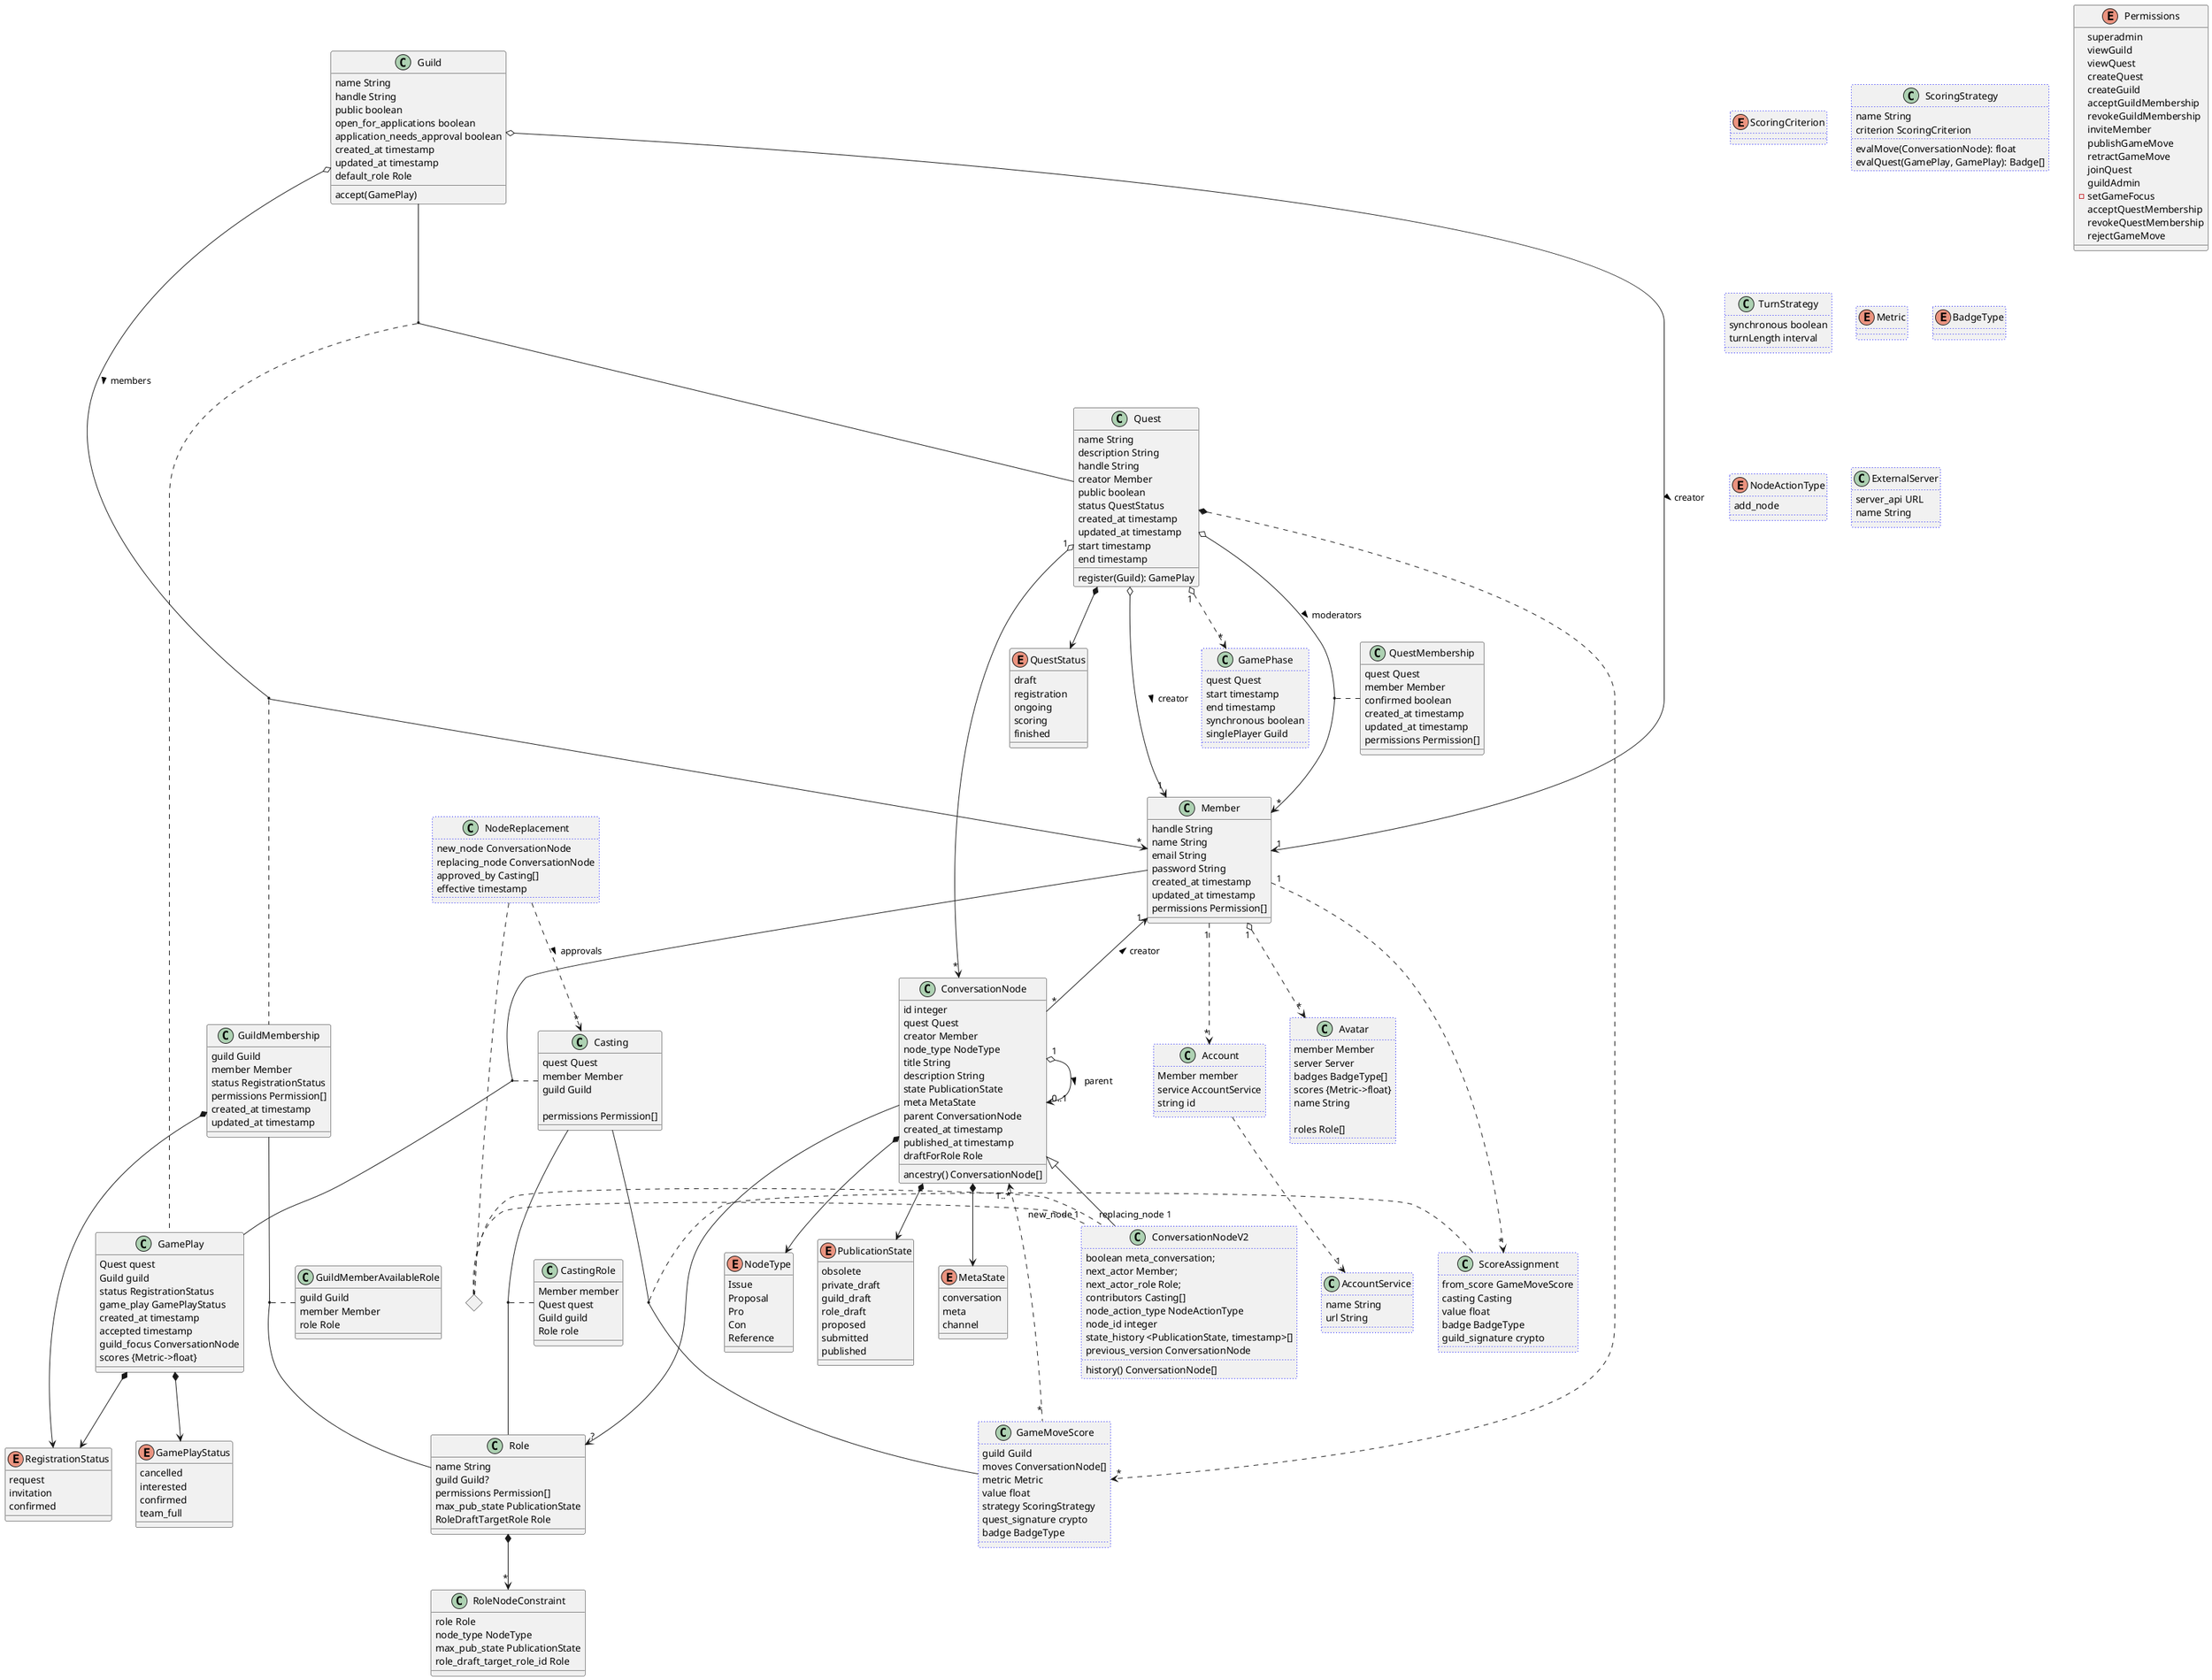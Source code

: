 @startuml sensecraft_planning

  enum ScoringCriterion #line.dotted:blue {
    
  }

  enum NodeType {
    Issue
    Proposal
    Pro
    Con
    Reference
  }

  class ScoringStrategy #line.dotted:blue {
    name String
    criterion ScoringCriterion
    evalMove(ConversationNode): float
    evalQuest(GamePlay, GamePlay): Badge[]
  }

  class AccountService #line.dotted:blue {
    name String
    url String
  }

  enum RegistrationStatus {
    request
    invitation
    confirmed
  }


  enum QuestStatus {
    draft
    registration
    ongoing
    scoring
    finished
  }

  enum GamePlayStatus {
    cancelled
    interested
    confirmed
    team_full
  }

  enum Permissions {
    superadmin
    viewGuild
    viewQuest
    createQuest
    createGuild
    ' Guild permissions
    acceptGuildMembership
    revokeGuildMembership
    inviteMember
    publishGameMove
    retractGameMove
    joinQuest
    guildAdmin
    - setGameFocus
    ' within term time
    ' Quest permissions
    acceptQuestMembership
    revokeQuestMembership
    rejectGameMove
    ' extraCreditForMove may have issues with favoritism
    
  }

  ' Note: attach permissions to roles

  class TurnStrategy #line.dotted:blue {
    synchronous boolean
    turnLength interval
  }

  enum PublicationState {
    obsolete
    private_draft
    guild_draft
    role_draft
    proposed
    ' proposed: the node authors think it's ready
    submitted
    ' submitted: the guild leaders think it's ready, quest moderators aware of it.
    published
    ' published: visible to all.
    ' published and submitted are the same for v1; eventually we'll allow turn-based visibility
  }

  enum MetaState {
    conversation
    meta
    channel
  }

  enum Metric #line.dotted:blue {

  }

  enum BadgeType #line.dotted:blue {

  }

  enum NodeActionType #line.dotted:blue {
    add_node
    ' Eventually refactorings
  }

  class Member {
    ' server ExternalServer
    handle String
    name String
    email String
    password String
    created_at timestamp
    updated_at timestamp
    permissions Permission[]
  }
  class Account #line.dotted:blue {
    Member member
    service AccountService
    string id
  }
  Account ..> "1" AccountService
  Member "1" ..> "*" Account

  class Guild {
    name String
    handle String
    public boolean
    open_for_applications boolean
    application_needs_approval boolean
    created_at timestamp
    updated_at timestamp
    default_role Role
    ' server ExternalServer
    accept(GamePlay)
  }
  ' Guild --> "0..1" ExternalServer
  ' Quest --> "0..1" ExternalServer
  ' Member --> "0..1" ExternalServer
  class Quest {
    name String
    description String
    handle String
    creator Member
    public boolean
    status QuestStatus
    created_at timestamp
    updated_at timestamp
    start timestamp
    end timestamp
    ' scoring ScoringStrategy
    ' turns TurnStrategy
    ' server ExternalServer
    ' scoreMove(ConversationNode): GameMoveScore[]
    register(Guild): GamePlay
  }
  Quest o--> "1" Member : > creator
  Quest o--> "*" Member : > moderators
  (Quest, Member) .. QuestMembership


  class QuestMembership {
    quest Quest
    member Member
    ' status RegistrationStatus
    confirmed boolean
    created_at timestamp
    updated_at timestamp
    permissions Permission[]
  }
  Guild o--> "1" Member : > creator
  Guild o--> "*" Member : > members

  (Member , Guild) .. GuildMembership

  class GuildMembership { 
    guild Guild
    member Member
    status RegistrationStatus
    permissions Permission[]
    created_at timestamp
    updated_at timestamp
  }

  GuildMembership *--> RegistrationStatus

  class ExternalServer #line.dotted:blue {
    server_api URL
    name String
  }


  class ConversationNode {
    id integer
    quest Quest
    creator Member
    node_type NodeType
    title String
    description String
    state PublicationState
    meta MetaState
    parent ConversationNode
    created_at timestamp
    published_at timestamp
    draftForRole Role
    ancestry() ConversationNode[]
  }

ConversationNode *--> NodeType
ConversationNode *--> PublicationState
ConversationNode *--> MetaState

ConversationNode --> "?" Role

ConversationNode <|-- ConversationNodeV2

class ConversationNodeV2 #line.dotted:blue {
    boolean meta_conversation;
    next_actor Member;
    next_actor_role Role;
    contributors Casting[]
    node_action_type NodeActionType
    node_id integer
    state_history <PublicationState, timestamp>[]
    ' GamePhase inferred from history?
    ' allow more history than PublicationState?
    previous_version ConversationNode
    history() ConversationNode[]
    ' may materialize in a ltree
  }


  class NodeReplacement #line.dotted:blue {
    new_node ConversationNode
    replacing_node ConversationNode
    approved_by Casting[]
    effective timestamp
  }

  <> diamond
  NodeReplacement . diamond
  diamond . "new_node 1" ConversationNodeV2
  diamond . "replacing_node 1" ConversationNodeV2

  NodeReplacement ..> "*" Casting : > approvals

  'ConversationNodeV2 "*" o..> "1..*" Casting
  ' Quest o--> ScoringStrategy

  Member "1" <-- "*" ConversationNode : < creator
  ConversationNode "1" o-> "0..1" ConversationNode : > parent
  Quest "1" o--> "*" ConversationNode
  Quest *--> QuestStatus

  class GameMoveScore #line.dotted:blue {
    guild Guild
    moves ConversationNode[]
    metric Metric
    value float
    strategy ScoringStrategy
    quest_signature crypto
    badge BadgeType
  }
  ConversationNode "1..*" <.. "*" GameMoveScore
  Quest *..> "*" GameMoveScore
  class ScoreAssignment #line.dotted:blue {
    from_score GameMoveScore
    casting Casting
    value float
    ' Should I put all values in one assignment? Easier to check the total constraint.
    badge BadgeType
    guild_signature crypto
  }

  (Casting, GameMoveScore) .. ScoreAssignment

  Member "1" ..> "*" ScoreAssignment

  ' GameMoveScore --> "1" ScoringStrategy
  ' NOTE: GameMoveScore given by Quest, distribution of points to contributors is decided by guild
  ' TODO: Score for a set of related game moves.
  ' Q: are badges automated based on score? Possibly.
  ' Are all points given by quest? Cross-guild scoring?
  ' Maybe pre-announce number of points given by quest? Success criteria?

  ' Question: Should I allow multiple avatars in a guild, reusable between quests?
  ' Vs the Casting which is a way to play a game under a quest-specific identity...
  ' That creates the question: Do the points/badges belong to the Avatar or the Member?

  class Avatar #line.dotted:blue {
    ' Note: for v1, a single avatar.
    member Member
    server Server
    badges BadgeType[]
    scores {Metric->float}
    name String
    ' defaults to member's handle
    ' (server+name unique)

    ' v2
    roles Role[]
  }

  Member "1" o..> "*" Avatar

  class Casting {
    ' note: denormalized for uniqueness constraints
    quest Quest
    member Member
    ' (quest+member unique)
    guild Guild
    ' Constrain that the member be in playing guild

    permissions Permission[]

    ' v2:
    'avatar Avatar
    ' Constrain avatar having same member
    ' some permissions would be inherent in avatar's roles
    'alias String
    ' alias defaults to avatar handle
    ' (quest+alias unique)
  }

  class GamePlay {
    Quest quest
    Guild guild
    status RegistrationStatus
    game_play GamePlayStatus
    created_at timestamp
    accepted timestamp
    guild_focus ConversationNode
    scores {Metric->float}
  }

  GamePlay *--> RegistrationStatus
  GamePlay *--> GamePlayStatus

  (Guild , Quest) .. GamePlay
  (Member, GamePlay) .. Casting

  class Role {
    name String
    guild Guild?
    permissions Permission[]
    max_pub_state PublicationState
    RoleDraftTargetRole Role
  }

  class CastingRole {
    Member member
    Quest quest
    Guild guild
    Role role
  }

  class GuildMemberAvailableRole {
    guild Guild
    member Member
    role Role
  }

  (GuildMembership, Role) .. GuildMemberAvailableRole


  class RoleNodeConstraint {
    role Role
    node_type NodeType
    max_pub_state PublicationState
    role_draft_target_role_id Role
  }

  Role *--> "*" RoleNodeConstraint
  (Casting, Role) .. CastingRole

  class GamePhase  #line.dotted:blue {
    quest Quest
    start timestamp
    end timestamp
    synchronous boolean
    singlePlayer Guild
  }

  Quest "1" o..> "*" GamePhase 

@enduml
